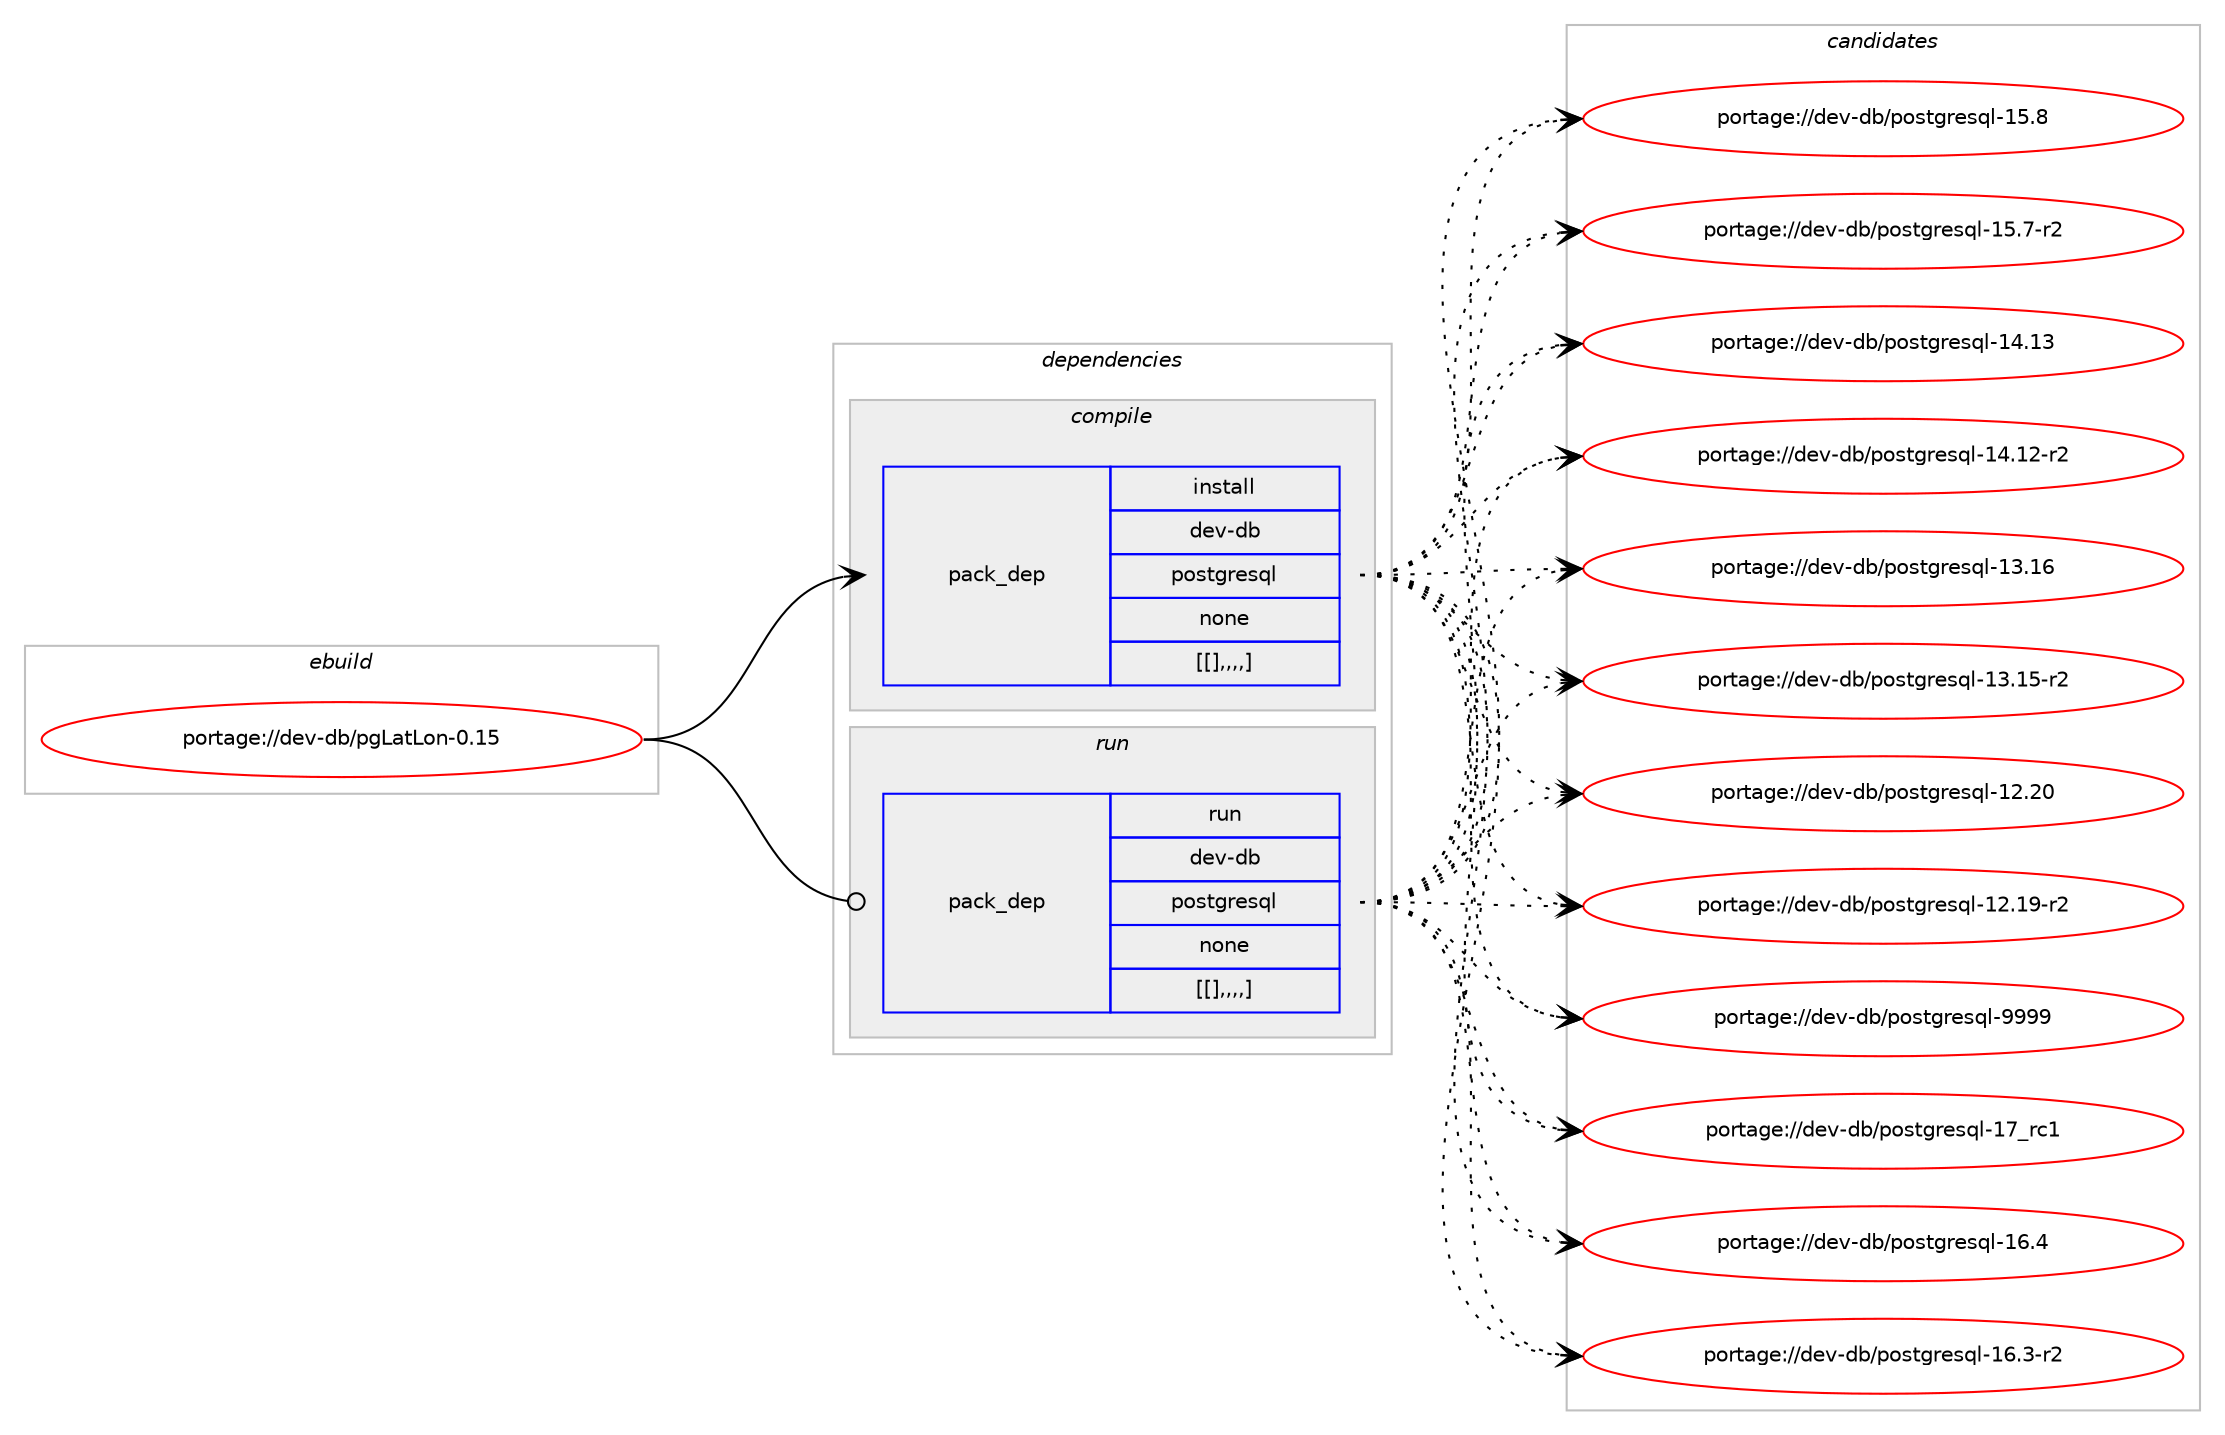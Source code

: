 digraph prolog {

# *************
# Graph options
# *************

newrank=true;
concentrate=true;
compound=true;
graph [rankdir=LR,fontname=Helvetica,fontsize=10,ranksep=1.5];#, ranksep=2.5, nodesep=0.2];
edge  [arrowhead=vee];
node  [fontname=Helvetica,fontsize=10];

# **********
# The ebuild
# **********

subgraph cluster_leftcol {
color=gray;
label=<<i>ebuild</i>>;
id [label="portage://dev-db/pgLatLon-0.15", color=red, width=4, href="../dev-db/pgLatLon-0.15.svg"];
}

# ****************
# The dependencies
# ****************

subgraph cluster_midcol {
color=gray;
label=<<i>dependencies</i>>;
subgraph cluster_compile {
fillcolor="#eeeeee";
style=filled;
label=<<i>compile</i>>;
subgraph pack49617 {
dependency68616 [label=<<TABLE BORDER="0" CELLBORDER="1" CELLSPACING="0" CELLPADDING="4" WIDTH="220"><TR><TD ROWSPAN="6" CELLPADDING="30">pack_dep</TD></TR><TR><TD WIDTH="110">install</TD></TR><TR><TD>dev-db</TD></TR><TR><TD>postgresql</TD></TR><TR><TD>none</TD></TR><TR><TD>[[],,,,]</TD></TR></TABLE>>, shape=none, color=blue];
}
id:e -> dependency68616:w [weight=20,style="solid",arrowhead="vee"];
}
subgraph cluster_compileandrun {
fillcolor="#eeeeee";
style=filled;
label=<<i>compile and run</i>>;
}
subgraph cluster_run {
fillcolor="#eeeeee";
style=filled;
label=<<i>run</i>>;
subgraph pack49618 {
dependency68617 [label=<<TABLE BORDER="0" CELLBORDER="1" CELLSPACING="0" CELLPADDING="4" WIDTH="220"><TR><TD ROWSPAN="6" CELLPADDING="30">pack_dep</TD></TR><TR><TD WIDTH="110">run</TD></TR><TR><TD>dev-db</TD></TR><TR><TD>postgresql</TD></TR><TR><TD>none</TD></TR><TR><TD>[[],,,,]</TD></TR></TABLE>>, shape=none, color=blue];
}
id:e -> dependency68617:w [weight=20,style="solid",arrowhead="odot"];
}
}

# **************
# The candidates
# **************

subgraph cluster_choices {
rank=same;
color=gray;
label=<<i>candidates</i>>;

subgraph choice49617 {
color=black;
nodesep=1;
choice1001011184510098471121111151161031141011151131084557575757 [label="portage://dev-db/postgresql-9999", color=red, width=4,href="../dev-db/postgresql-9999.svg"];
choice100101118451009847112111115116103114101115113108454955951149949 [label="portage://dev-db/postgresql-17_rc1", color=red, width=4,href="../dev-db/postgresql-17_rc1.svg"];
choice1001011184510098471121111151161031141011151131084549544652 [label="portage://dev-db/postgresql-16.4", color=red, width=4,href="../dev-db/postgresql-16.4.svg"];
choice10010111845100984711211111511610311410111511310845495446514511450 [label="portage://dev-db/postgresql-16.3-r2", color=red, width=4,href="../dev-db/postgresql-16.3-r2.svg"];
choice1001011184510098471121111151161031141011151131084549534656 [label="portage://dev-db/postgresql-15.8", color=red, width=4,href="../dev-db/postgresql-15.8.svg"];
choice10010111845100984711211111511610311410111511310845495346554511450 [label="portage://dev-db/postgresql-15.7-r2", color=red, width=4,href="../dev-db/postgresql-15.7-r2.svg"];
choice100101118451009847112111115116103114101115113108454952464951 [label="portage://dev-db/postgresql-14.13", color=red, width=4,href="../dev-db/postgresql-14.13.svg"];
choice1001011184510098471121111151161031141011151131084549524649504511450 [label="portage://dev-db/postgresql-14.12-r2", color=red, width=4,href="../dev-db/postgresql-14.12-r2.svg"];
choice100101118451009847112111115116103114101115113108454951464954 [label="portage://dev-db/postgresql-13.16", color=red, width=4,href="../dev-db/postgresql-13.16.svg"];
choice1001011184510098471121111151161031141011151131084549514649534511450 [label="portage://dev-db/postgresql-13.15-r2", color=red, width=4,href="../dev-db/postgresql-13.15-r2.svg"];
choice100101118451009847112111115116103114101115113108454950465048 [label="portage://dev-db/postgresql-12.20", color=red, width=4,href="../dev-db/postgresql-12.20.svg"];
choice1001011184510098471121111151161031141011151131084549504649574511450 [label="portage://dev-db/postgresql-12.19-r2", color=red, width=4,href="../dev-db/postgresql-12.19-r2.svg"];
dependency68616:e -> choice1001011184510098471121111151161031141011151131084557575757:w [style=dotted,weight="100"];
dependency68616:e -> choice100101118451009847112111115116103114101115113108454955951149949:w [style=dotted,weight="100"];
dependency68616:e -> choice1001011184510098471121111151161031141011151131084549544652:w [style=dotted,weight="100"];
dependency68616:e -> choice10010111845100984711211111511610311410111511310845495446514511450:w [style=dotted,weight="100"];
dependency68616:e -> choice1001011184510098471121111151161031141011151131084549534656:w [style=dotted,weight="100"];
dependency68616:e -> choice10010111845100984711211111511610311410111511310845495346554511450:w [style=dotted,weight="100"];
dependency68616:e -> choice100101118451009847112111115116103114101115113108454952464951:w [style=dotted,weight="100"];
dependency68616:e -> choice1001011184510098471121111151161031141011151131084549524649504511450:w [style=dotted,weight="100"];
dependency68616:e -> choice100101118451009847112111115116103114101115113108454951464954:w [style=dotted,weight="100"];
dependency68616:e -> choice1001011184510098471121111151161031141011151131084549514649534511450:w [style=dotted,weight="100"];
dependency68616:e -> choice100101118451009847112111115116103114101115113108454950465048:w [style=dotted,weight="100"];
dependency68616:e -> choice1001011184510098471121111151161031141011151131084549504649574511450:w [style=dotted,weight="100"];
}
subgraph choice49618 {
color=black;
nodesep=1;
choice1001011184510098471121111151161031141011151131084557575757 [label="portage://dev-db/postgresql-9999", color=red, width=4,href="../dev-db/postgresql-9999.svg"];
choice100101118451009847112111115116103114101115113108454955951149949 [label="portage://dev-db/postgresql-17_rc1", color=red, width=4,href="../dev-db/postgresql-17_rc1.svg"];
choice1001011184510098471121111151161031141011151131084549544652 [label="portage://dev-db/postgresql-16.4", color=red, width=4,href="../dev-db/postgresql-16.4.svg"];
choice10010111845100984711211111511610311410111511310845495446514511450 [label="portage://dev-db/postgresql-16.3-r2", color=red, width=4,href="../dev-db/postgresql-16.3-r2.svg"];
choice1001011184510098471121111151161031141011151131084549534656 [label="portage://dev-db/postgresql-15.8", color=red, width=4,href="../dev-db/postgresql-15.8.svg"];
choice10010111845100984711211111511610311410111511310845495346554511450 [label="portage://dev-db/postgresql-15.7-r2", color=red, width=4,href="../dev-db/postgresql-15.7-r2.svg"];
choice100101118451009847112111115116103114101115113108454952464951 [label="portage://dev-db/postgresql-14.13", color=red, width=4,href="../dev-db/postgresql-14.13.svg"];
choice1001011184510098471121111151161031141011151131084549524649504511450 [label="portage://dev-db/postgresql-14.12-r2", color=red, width=4,href="../dev-db/postgresql-14.12-r2.svg"];
choice100101118451009847112111115116103114101115113108454951464954 [label="portage://dev-db/postgresql-13.16", color=red, width=4,href="../dev-db/postgresql-13.16.svg"];
choice1001011184510098471121111151161031141011151131084549514649534511450 [label="portage://dev-db/postgresql-13.15-r2", color=red, width=4,href="../dev-db/postgresql-13.15-r2.svg"];
choice100101118451009847112111115116103114101115113108454950465048 [label="portage://dev-db/postgresql-12.20", color=red, width=4,href="../dev-db/postgresql-12.20.svg"];
choice1001011184510098471121111151161031141011151131084549504649574511450 [label="portage://dev-db/postgresql-12.19-r2", color=red, width=4,href="../dev-db/postgresql-12.19-r2.svg"];
dependency68617:e -> choice1001011184510098471121111151161031141011151131084557575757:w [style=dotted,weight="100"];
dependency68617:e -> choice100101118451009847112111115116103114101115113108454955951149949:w [style=dotted,weight="100"];
dependency68617:e -> choice1001011184510098471121111151161031141011151131084549544652:w [style=dotted,weight="100"];
dependency68617:e -> choice10010111845100984711211111511610311410111511310845495446514511450:w [style=dotted,weight="100"];
dependency68617:e -> choice1001011184510098471121111151161031141011151131084549534656:w [style=dotted,weight="100"];
dependency68617:e -> choice10010111845100984711211111511610311410111511310845495346554511450:w [style=dotted,weight="100"];
dependency68617:e -> choice100101118451009847112111115116103114101115113108454952464951:w [style=dotted,weight="100"];
dependency68617:e -> choice1001011184510098471121111151161031141011151131084549524649504511450:w [style=dotted,weight="100"];
dependency68617:e -> choice100101118451009847112111115116103114101115113108454951464954:w [style=dotted,weight="100"];
dependency68617:e -> choice1001011184510098471121111151161031141011151131084549514649534511450:w [style=dotted,weight="100"];
dependency68617:e -> choice100101118451009847112111115116103114101115113108454950465048:w [style=dotted,weight="100"];
dependency68617:e -> choice1001011184510098471121111151161031141011151131084549504649574511450:w [style=dotted,weight="100"];
}
}

}
